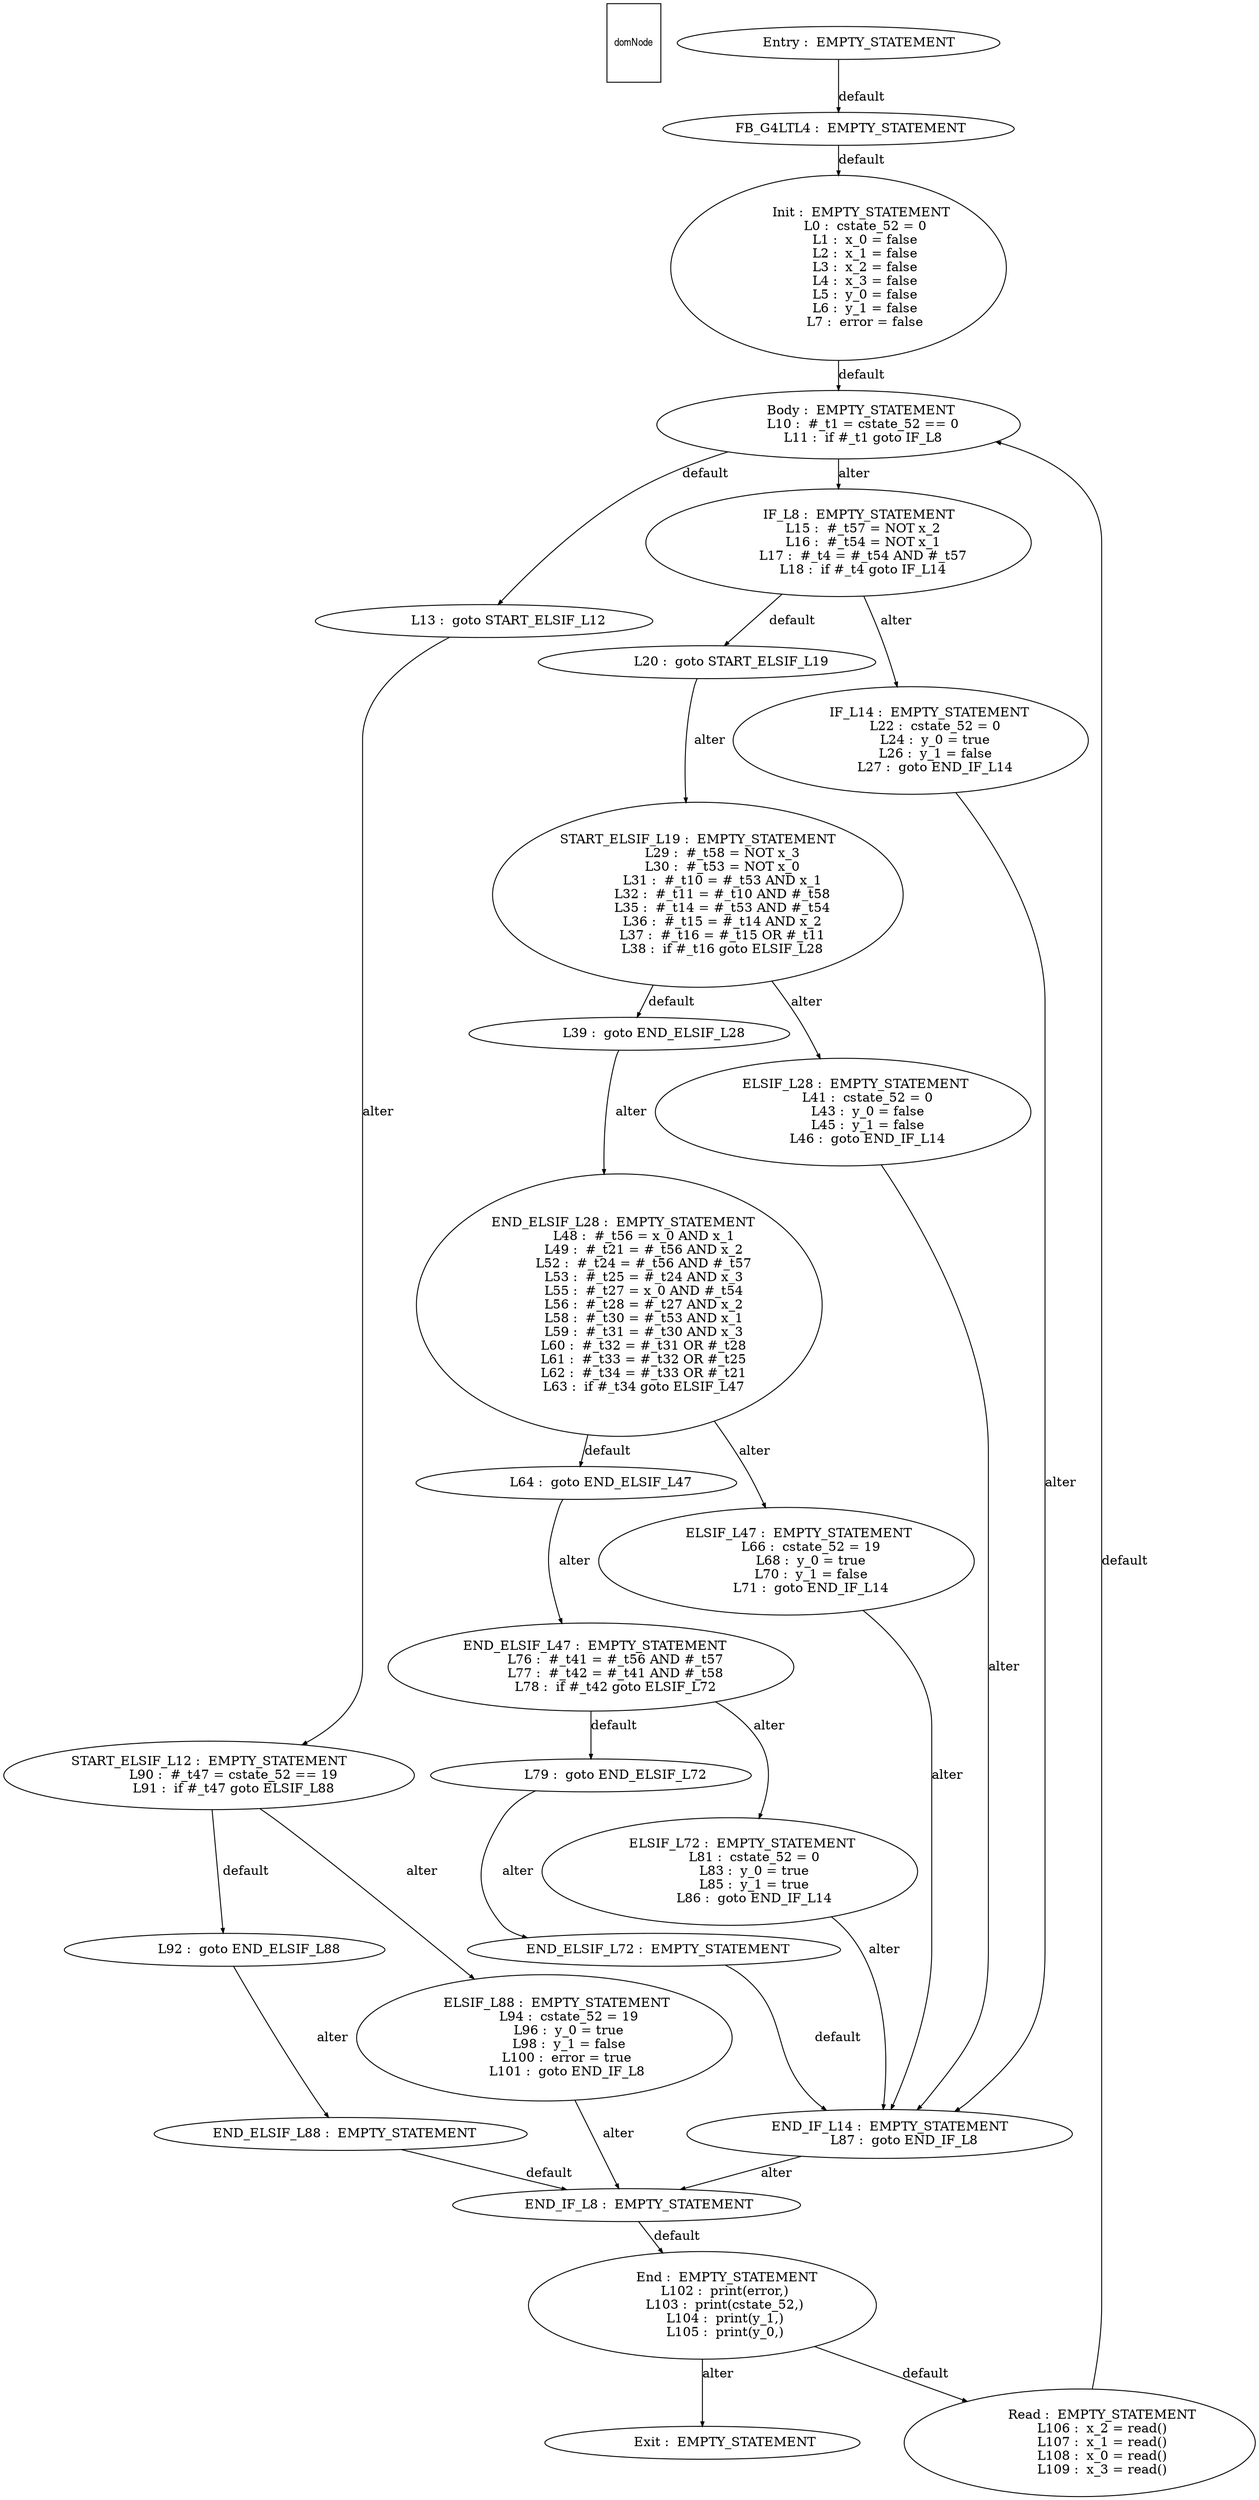 digraph G {
  ranksep=.25;
  edge [arrowsize=.5]
  domNode [shape=rectangle, fontname="ArialNarrow",
        fontsize=12,  height=1.2];
  "      FB_G4LTL4 :  EMPTY_STATEMENT
"; "           Init :  EMPTY_STATEMENT
             L0 :  cstate_52 = 0
             L1 :  x_0 = false
             L2 :  x_1 = false
             L3 :  x_2 = false
             L4 :  x_3 = false
             L5 :  y_0 = false
             L6 :  y_1 = false
             L7 :  error = false
"; "           Body :  EMPTY_STATEMENT
            L10 :  #_t1 = cstate_52 == 0
            L11 :  if #_t1 goto IF_L8
"; "            L13 :  goto START_ELSIF_L12
"; "          IF_L8 :  EMPTY_STATEMENT
            L15 :  #_t57 = NOT x_2
            L16 :  #_t54 = NOT x_1
            L17 :  #_t4 = #_t54 AND #_t57
            L18 :  if #_t4 goto IF_L14
"; "            L20 :  goto START_ELSIF_L19
"; "         IF_L14 :  EMPTY_STATEMENT
            L22 :  cstate_52 = 0
            L24 :  y_0 = true
            L26 :  y_1 = false
            L27 :  goto END_IF_L14
"; "START_ELSIF_L19 :  EMPTY_STATEMENT
            L29 :  #_t58 = NOT x_3
            L30 :  #_t53 = NOT x_0
            L31 :  #_t10 = #_t53 AND x_1
            L32 :  #_t11 = #_t10 AND #_t58
            L35 :  #_t14 = #_t53 AND #_t54
            L36 :  #_t15 = #_t14 AND x_2
            L37 :  #_t16 = #_t15 OR #_t11
            L38 :  if #_t16 goto ELSIF_L28
"; "            L39 :  goto END_ELSIF_L28
"; "      ELSIF_L28 :  EMPTY_STATEMENT
            L41 :  cstate_52 = 0
            L43 :  y_0 = false
            L45 :  y_1 = false
            L46 :  goto END_IF_L14
"; "  END_ELSIF_L28 :  EMPTY_STATEMENT
            L48 :  #_t56 = x_0 AND x_1
            L49 :  #_t21 = #_t56 AND x_2
            L52 :  #_t24 = #_t56 AND #_t57
            L53 :  #_t25 = #_t24 AND x_3
            L55 :  #_t27 = x_0 AND #_t54
            L56 :  #_t28 = #_t27 AND x_2
            L58 :  #_t30 = #_t53 AND x_1
            L59 :  #_t31 = #_t30 AND x_3
            L60 :  #_t32 = #_t31 OR #_t28
            L61 :  #_t33 = #_t32 OR #_t25
            L62 :  #_t34 = #_t33 OR #_t21
            L63 :  if #_t34 goto ELSIF_L47
"; "            L64 :  goto END_ELSIF_L47
"; "      ELSIF_L47 :  EMPTY_STATEMENT
            L66 :  cstate_52 = 19
            L68 :  y_0 = true
            L70 :  y_1 = false
            L71 :  goto END_IF_L14
"; "  END_ELSIF_L47 :  EMPTY_STATEMENT
            L76 :  #_t41 = #_t56 AND #_t57
            L77 :  #_t42 = #_t41 AND #_t58
            L78 :  if #_t42 goto ELSIF_L72
"; "            L79 :  goto END_ELSIF_L72
"; "      ELSIF_L72 :  EMPTY_STATEMENT
            L81 :  cstate_52 = 0
            L83 :  y_0 = true
            L85 :  y_1 = true
            L86 :  goto END_IF_L14
"; "  END_ELSIF_L72 :  EMPTY_STATEMENT
"; "     END_IF_L14 :  EMPTY_STATEMENT
            L87 :  goto END_IF_L8
"; "START_ELSIF_L12 :  EMPTY_STATEMENT
            L90 :  #_t47 = cstate_52 == 19
            L91 :  if #_t47 goto ELSIF_L88
"; "            L92 :  goto END_ELSIF_L88
"; "      ELSIF_L88 :  EMPTY_STATEMENT
            L94 :  cstate_52 = 19
            L96 :  y_0 = true
            L98 :  y_1 = false
           L100 :  error = true
           L101 :  goto END_IF_L8
"; "  END_ELSIF_L88 :  EMPTY_STATEMENT
"; "      END_IF_L8 :  EMPTY_STATEMENT
"; "          Entry :  EMPTY_STATEMENT
"; "            End :  EMPTY_STATEMENT
           L102 :  print(error,)
           L103 :  print(cstate_52,)
           L104 :  print(y_1,)
           L105 :  print(y_0,)
"; "           Exit :  EMPTY_STATEMENT
"; "           Read :  EMPTY_STATEMENT
           L106 :  x_2 = read()
           L107 :  x_1 = read()
           L108 :  x_0 = read()
           L109 :  x_3 = read()
"; 
  "      FB_G4LTL4 :  EMPTY_STATEMENT
" -> "           Init :  EMPTY_STATEMENT
             L0 :  cstate_52 = 0
             L1 :  x_0 = false
             L2 :  x_1 = false
             L3 :  x_2 = false
             L4 :  x_3 = false
             L5 :  y_0 = false
             L6 :  y_1 = false
             L7 :  error = false
"  [label="default"];
  "           Init :  EMPTY_STATEMENT
             L0 :  cstate_52 = 0
             L1 :  x_0 = false
             L2 :  x_1 = false
             L3 :  x_2 = false
             L4 :  x_3 = false
             L5 :  y_0 = false
             L6 :  y_1 = false
             L7 :  error = false
" -> "           Body :  EMPTY_STATEMENT
            L10 :  #_t1 = cstate_52 == 0
            L11 :  if #_t1 goto IF_L8
"  [label="default"];
  "           Body :  EMPTY_STATEMENT
            L10 :  #_t1 = cstate_52 == 0
            L11 :  if #_t1 goto IF_L8
" -> "            L13 :  goto START_ELSIF_L12
"  [label="default"];
  "           Body :  EMPTY_STATEMENT
            L10 :  #_t1 = cstate_52 == 0
            L11 :  if #_t1 goto IF_L8
" -> "          IF_L8 :  EMPTY_STATEMENT
            L15 :  #_t57 = NOT x_2
            L16 :  #_t54 = NOT x_1
            L17 :  #_t4 = #_t54 AND #_t57
            L18 :  if #_t4 goto IF_L14
"  [label="alter"];
  "            L13 :  goto START_ELSIF_L12
" -> "START_ELSIF_L12 :  EMPTY_STATEMENT
            L90 :  #_t47 = cstate_52 == 19
            L91 :  if #_t47 goto ELSIF_L88
"  [label="alter"];
  "          IF_L8 :  EMPTY_STATEMENT
            L15 :  #_t57 = NOT x_2
            L16 :  #_t54 = NOT x_1
            L17 :  #_t4 = #_t54 AND #_t57
            L18 :  if #_t4 goto IF_L14
" -> "            L20 :  goto START_ELSIF_L19
"  [label="default"];
  "          IF_L8 :  EMPTY_STATEMENT
            L15 :  #_t57 = NOT x_2
            L16 :  #_t54 = NOT x_1
            L17 :  #_t4 = #_t54 AND #_t57
            L18 :  if #_t4 goto IF_L14
" -> "         IF_L14 :  EMPTY_STATEMENT
            L22 :  cstate_52 = 0
            L24 :  y_0 = true
            L26 :  y_1 = false
            L27 :  goto END_IF_L14
"  [label="alter"];
  "            L20 :  goto START_ELSIF_L19
" -> "START_ELSIF_L19 :  EMPTY_STATEMENT
            L29 :  #_t58 = NOT x_3
            L30 :  #_t53 = NOT x_0
            L31 :  #_t10 = #_t53 AND x_1
            L32 :  #_t11 = #_t10 AND #_t58
            L35 :  #_t14 = #_t53 AND #_t54
            L36 :  #_t15 = #_t14 AND x_2
            L37 :  #_t16 = #_t15 OR #_t11
            L38 :  if #_t16 goto ELSIF_L28
"  [label="alter"];
  "         IF_L14 :  EMPTY_STATEMENT
            L22 :  cstate_52 = 0
            L24 :  y_0 = true
            L26 :  y_1 = false
            L27 :  goto END_IF_L14
" -> "     END_IF_L14 :  EMPTY_STATEMENT
            L87 :  goto END_IF_L8
"  [label="alter"];
  "START_ELSIF_L19 :  EMPTY_STATEMENT
            L29 :  #_t58 = NOT x_3
            L30 :  #_t53 = NOT x_0
            L31 :  #_t10 = #_t53 AND x_1
            L32 :  #_t11 = #_t10 AND #_t58
            L35 :  #_t14 = #_t53 AND #_t54
            L36 :  #_t15 = #_t14 AND x_2
            L37 :  #_t16 = #_t15 OR #_t11
            L38 :  if #_t16 goto ELSIF_L28
" -> "            L39 :  goto END_ELSIF_L28
"  [label="default"];
  "START_ELSIF_L19 :  EMPTY_STATEMENT
            L29 :  #_t58 = NOT x_3
            L30 :  #_t53 = NOT x_0
            L31 :  #_t10 = #_t53 AND x_1
            L32 :  #_t11 = #_t10 AND #_t58
            L35 :  #_t14 = #_t53 AND #_t54
            L36 :  #_t15 = #_t14 AND x_2
            L37 :  #_t16 = #_t15 OR #_t11
            L38 :  if #_t16 goto ELSIF_L28
" -> "      ELSIF_L28 :  EMPTY_STATEMENT
            L41 :  cstate_52 = 0
            L43 :  y_0 = false
            L45 :  y_1 = false
            L46 :  goto END_IF_L14
"  [label="alter"];
  "            L39 :  goto END_ELSIF_L28
" -> "  END_ELSIF_L28 :  EMPTY_STATEMENT
            L48 :  #_t56 = x_0 AND x_1
            L49 :  #_t21 = #_t56 AND x_2
            L52 :  #_t24 = #_t56 AND #_t57
            L53 :  #_t25 = #_t24 AND x_3
            L55 :  #_t27 = x_0 AND #_t54
            L56 :  #_t28 = #_t27 AND x_2
            L58 :  #_t30 = #_t53 AND x_1
            L59 :  #_t31 = #_t30 AND x_3
            L60 :  #_t32 = #_t31 OR #_t28
            L61 :  #_t33 = #_t32 OR #_t25
            L62 :  #_t34 = #_t33 OR #_t21
            L63 :  if #_t34 goto ELSIF_L47
"  [label="alter"];
  "      ELSIF_L28 :  EMPTY_STATEMENT
            L41 :  cstate_52 = 0
            L43 :  y_0 = false
            L45 :  y_1 = false
            L46 :  goto END_IF_L14
" -> "     END_IF_L14 :  EMPTY_STATEMENT
            L87 :  goto END_IF_L8
"  [label="alter"];
  "  END_ELSIF_L28 :  EMPTY_STATEMENT
            L48 :  #_t56 = x_0 AND x_1
            L49 :  #_t21 = #_t56 AND x_2
            L52 :  #_t24 = #_t56 AND #_t57
            L53 :  #_t25 = #_t24 AND x_3
            L55 :  #_t27 = x_0 AND #_t54
            L56 :  #_t28 = #_t27 AND x_2
            L58 :  #_t30 = #_t53 AND x_1
            L59 :  #_t31 = #_t30 AND x_3
            L60 :  #_t32 = #_t31 OR #_t28
            L61 :  #_t33 = #_t32 OR #_t25
            L62 :  #_t34 = #_t33 OR #_t21
            L63 :  if #_t34 goto ELSIF_L47
" -> "            L64 :  goto END_ELSIF_L47
"  [label="default"];
  "  END_ELSIF_L28 :  EMPTY_STATEMENT
            L48 :  #_t56 = x_0 AND x_1
            L49 :  #_t21 = #_t56 AND x_2
            L52 :  #_t24 = #_t56 AND #_t57
            L53 :  #_t25 = #_t24 AND x_3
            L55 :  #_t27 = x_0 AND #_t54
            L56 :  #_t28 = #_t27 AND x_2
            L58 :  #_t30 = #_t53 AND x_1
            L59 :  #_t31 = #_t30 AND x_3
            L60 :  #_t32 = #_t31 OR #_t28
            L61 :  #_t33 = #_t32 OR #_t25
            L62 :  #_t34 = #_t33 OR #_t21
            L63 :  if #_t34 goto ELSIF_L47
" -> "      ELSIF_L47 :  EMPTY_STATEMENT
            L66 :  cstate_52 = 19
            L68 :  y_0 = true
            L70 :  y_1 = false
            L71 :  goto END_IF_L14
"  [label="alter"];
  "            L64 :  goto END_ELSIF_L47
" -> "  END_ELSIF_L47 :  EMPTY_STATEMENT
            L76 :  #_t41 = #_t56 AND #_t57
            L77 :  #_t42 = #_t41 AND #_t58
            L78 :  if #_t42 goto ELSIF_L72
"  [label="alter"];
  "      ELSIF_L47 :  EMPTY_STATEMENT
            L66 :  cstate_52 = 19
            L68 :  y_0 = true
            L70 :  y_1 = false
            L71 :  goto END_IF_L14
" -> "     END_IF_L14 :  EMPTY_STATEMENT
            L87 :  goto END_IF_L8
"  [label="alter"];
  "  END_ELSIF_L47 :  EMPTY_STATEMENT
            L76 :  #_t41 = #_t56 AND #_t57
            L77 :  #_t42 = #_t41 AND #_t58
            L78 :  if #_t42 goto ELSIF_L72
" -> "            L79 :  goto END_ELSIF_L72
"  [label="default"];
  "  END_ELSIF_L47 :  EMPTY_STATEMENT
            L76 :  #_t41 = #_t56 AND #_t57
            L77 :  #_t42 = #_t41 AND #_t58
            L78 :  if #_t42 goto ELSIF_L72
" -> "      ELSIF_L72 :  EMPTY_STATEMENT
            L81 :  cstate_52 = 0
            L83 :  y_0 = true
            L85 :  y_1 = true
            L86 :  goto END_IF_L14
"  [label="alter"];
  "            L79 :  goto END_ELSIF_L72
" -> "  END_ELSIF_L72 :  EMPTY_STATEMENT
"  [label="alter"];
  "      ELSIF_L72 :  EMPTY_STATEMENT
            L81 :  cstate_52 = 0
            L83 :  y_0 = true
            L85 :  y_1 = true
            L86 :  goto END_IF_L14
" -> "     END_IF_L14 :  EMPTY_STATEMENT
            L87 :  goto END_IF_L8
"  [label="alter"];
  "  END_ELSIF_L72 :  EMPTY_STATEMENT
" -> "     END_IF_L14 :  EMPTY_STATEMENT
            L87 :  goto END_IF_L8
"  [label="default"];
  "     END_IF_L14 :  EMPTY_STATEMENT
            L87 :  goto END_IF_L8
" -> "      END_IF_L8 :  EMPTY_STATEMENT
"  [label="alter"];
  "START_ELSIF_L12 :  EMPTY_STATEMENT
            L90 :  #_t47 = cstate_52 == 19
            L91 :  if #_t47 goto ELSIF_L88
" -> "            L92 :  goto END_ELSIF_L88
"  [label="default"];
  "START_ELSIF_L12 :  EMPTY_STATEMENT
            L90 :  #_t47 = cstate_52 == 19
            L91 :  if #_t47 goto ELSIF_L88
" -> "      ELSIF_L88 :  EMPTY_STATEMENT
            L94 :  cstate_52 = 19
            L96 :  y_0 = true
            L98 :  y_1 = false
           L100 :  error = true
           L101 :  goto END_IF_L8
"  [label="alter"];
  "            L92 :  goto END_ELSIF_L88
" -> "  END_ELSIF_L88 :  EMPTY_STATEMENT
"  [label="alter"];
  "      ELSIF_L88 :  EMPTY_STATEMENT
            L94 :  cstate_52 = 19
            L96 :  y_0 = true
            L98 :  y_1 = false
           L100 :  error = true
           L101 :  goto END_IF_L8
" -> "      END_IF_L8 :  EMPTY_STATEMENT
"  [label="alter"];
  "  END_ELSIF_L88 :  EMPTY_STATEMENT
" -> "      END_IF_L8 :  EMPTY_STATEMENT
"  [label="default"];
  "      END_IF_L8 :  EMPTY_STATEMENT
" -> "            End :  EMPTY_STATEMENT
           L102 :  print(error,)
           L103 :  print(cstate_52,)
           L104 :  print(y_1,)
           L105 :  print(y_0,)
"  [label="default"];
  "          Entry :  EMPTY_STATEMENT
" -> "      FB_G4LTL4 :  EMPTY_STATEMENT
"  [label="default"];
  "            End :  EMPTY_STATEMENT
           L102 :  print(error,)
           L103 :  print(cstate_52,)
           L104 :  print(y_1,)
           L105 :  print(y_0,)
" -> "           Read :  EMPTY_STATEMENT
           L106 :  x_2 = read()
           L107 :  x_1 = read()
           L108 :  x_0 = read()
           L109 :  x_3 = read()
"  [label="default"];
  "            End :  EMPTY_STATEMENT
           L102 :  print(error,)
           L103 :  print(cstate_52,)
           L104 :  print(y_1,)
           L105 :  print(y_0,)
" -> "           Exit :  EMPTY_STATEMENT
"  [label="alter"];
  "           Read :  EMPTY_STATEMENT
           L106 :  x_2 = read()
           L107 :  x_1 = read()
           L108 :  x_0 = read()
           L109 :  x_3 = read()
" -> "           Body :  EMPTY_STATEMENT
            L10 :  #_t1 = cstate_52 == 0
            L11 :  if #_t1 goto IF_L8
"  [label="default"];
}
